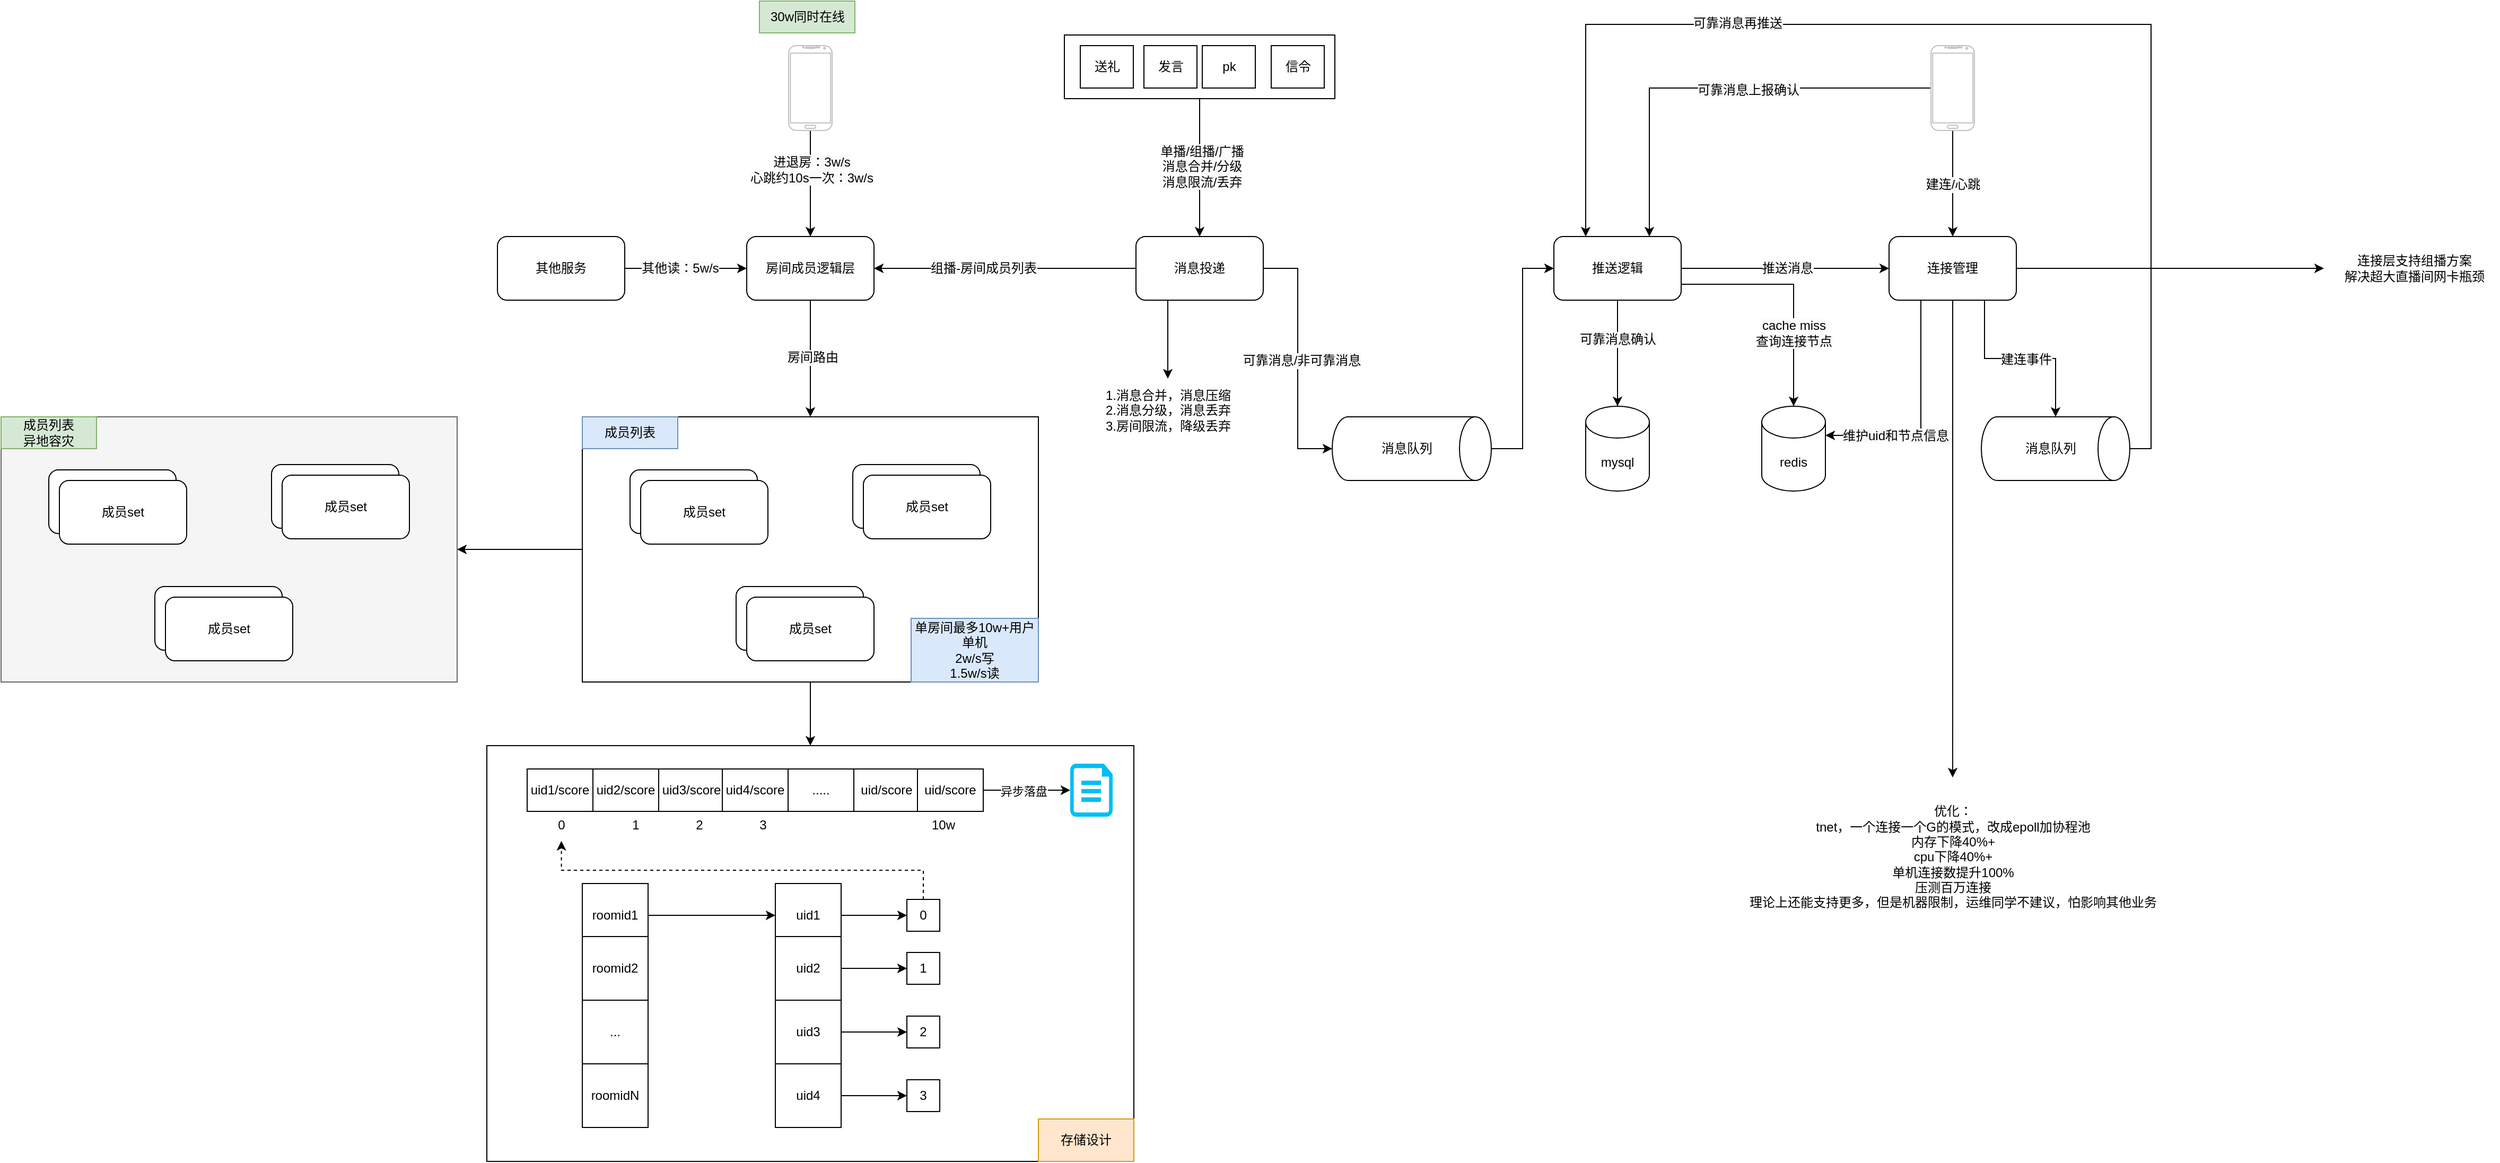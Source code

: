 <mxfile version="24.4.10" type="github">
  <diagram name="第 1 页" id="vhNQBWm2JfFw_72hFJQ7">
    <mxGraphModel dx="3105" dy="918" grid="1" gridSize="10" guides="1" tooltips="1" connect="1" arrows="1" fold="1" page="1" pageScale="1" pageWidth="827" pageHeight="1169" math="0" shadow="0">
      <root>
        <mxCell id="0" />
        <mxCell id="1" parent="0" />
        <mxCell id="PPWBLTVVHqmccEwtyOto-2" value="" style="rounded=0;whiteSpace=wrap;html=1;" vertex="1" parent="1">
          <mxGeometry x="-592" y="870" width="610" height="392" as="geometry" />
        </mxCell>
        <mxCell id="PPWBLTVVHqmccEwtyOto-4" style="edgeStyle=orthogonalEdgeStyle;rounded=0;orthogonalLoop=1;jettySize=auto;html=1;exitX=0.5;exitY=1;exitDx=0;exitDy=0;" edge="1" parent="1" source="ontqGAHZmMhJFroZLa5W-21" target="PPWBLTVVHqmccEwtyOto-2">
          <mxGeometry relative="1" as="geometry" />
        </mxCell>
        <mxCell id="PPWBLTVVHqmccEwtyOto-23" value="" style="edgeStyle=orthogonalEdgeStyle;rounded=0;orthogonalLoop=1;jettySize=auto;html=1;" edge="1" parent="1" source="ontqGAHZmMhJFroZLa5W-21" target="PPWBLTVVHqmccEwtyOto-14">
          <mxGeometry relative="1" as="geometry" />
        </mxCell>
        <mxCell id="ontqGAHZmMhJFroZLa5W-21" value="" style="rounded=0;whiteSpace=wrap;html=1;" parent="1" vertex="1">
          <mxGeometry x="-502" y="560" width="430" height="250" as="geometry" />
        </mxCell>
        <mxCell id="PPWBLTVVHqmccEwtyOto-47" style="edgeStyle=orthogonalEdgeStyle;rounded=0;orthogonalLoop=1;jettySize=auto;html=1;exitX=0.5;exitY=1;exitDx=0;exitDy=0;" edge="1" parent="1" source="ontqGAHZmMhJFroZLa5W-1">
          <mxGeometry relative="1" as="geometry">
            <mxPoint x="789.947" y="900" as="targetPoint" />
          </mxGeometry>
        </mxCell>
        <mxCell id="PPWBLTVVHqmccEwtyOto-51" style="edgeStyle=orthogonalEdgeStyle;rounded=0;orthogonalLoop=1;jettySize=auto;html=1;" edge="1" parent="1" source="ontqGAHZmMhJFroZLa5W-1">
          <mxGeometry relative="1" as="geometry">
            <mxPoint x="1140" y="420" as="targetPoint" />
          </mxGeometry>
        </mxCell>
        <mxCell id="ontqGAHZmMhJFroZLa5W-1" value="连接管理" style="rounded=1;whiteSpace=wrap;html=1;" parent="1" vertex="1">
          <mxGeometry x="730" y="390" width="120" height="60" as="geometry" />
        </mxCell>
        <mxCell id="ontqGAHZmMhJFroZLa5W-40" style="edgeStyle=orthogonalEdgeStyle;rounded=0;orthogonalLoop=1;jettySize=auto;html=1;exitX=1;exitY=0.5;exitDx=0;exitDy=0;entryX=0;entryY=0.5;entryDx=0;entryDy=0;" parent="1" source="ontqGAHZmMhJFroZLa5W-2" target="ontqGAHZmMhJFroZLa5W-1" edge="1">
          <mxGeometry relative="1" as="geometry" />
        </mxCell>
        <mxCell id="PPWBLTVVHqmccEwtyOto-34" value="&lt;span style=&quot;font-size: 12px; background-color: rgb(251, 251, 251);&quot;&gt;推送消息&lt;/span&gt;" style="edgeLabel;html=1;align=center;verticalAlign=middle;resizable=0;points=[];" vertex="1" connectable="0" parent="ontqGAHZmMhJFroZLa5W-40">
          <mxGeometry x="0.017" relative="1" as="geometry">
            <mxPoint as="offset" />
          </mxGeometry>
        </mxCell>
        <mxCell id="ontqGAHZmMhJFroZLa5W-2" value="推送逻辑" style="rounded=1;whiteSpace=wrap;html=1;" parent="1" vertex="1">
          <mxGeometry x="414" y="390" width="120" height="60" as="geometry" />
        </mxCell>
        <mxCell id="ontqGAHZmMhJFroZLa5W-24" style="edgeStyle=orthogonalEdgeStyle;rounded=0;orthogonalLoop=1;jettySize=auto;html=1;exitX=0;exitY=0.5;exitDx=0;exitDy=0;entryX=1;entryY=0.5;entryDx=0;entryDy=0;" parent="1" source="ontqGAHZmMhJFroZLa5W-3" target="ontqGAHZmMhJFroZLa5W-23" edge="1">
          <mxGeometry relative="1" as="geometry" />
        </mxCell>
        <mxCell id="PPWBLTVVHqmccEwtyOto-28" value="&lt;span style=&quot;font-size: 12px; background-color: rgb(251, 251, 251);&quot;&gt;组播-房间成员列表&lt;/span&gt;" style="edgeLabel;html=1;align=center;verticalAlign=middle;resizable=0;points=[];" vertex="1" connectable="0" parent="ontqGAHZmMhJFroZLa5W-24">
          <mxGeometry x="0.16" y="2" relative="1" as="geometry">
            <mxPoint x="-1" y="-2" as="offset" />
          </mxGeometry>
        </mxCell>
        <mxCell id="PPWBLTVVHqmccEwtyOto-57" style="edgeStyle=orthogonalEdgeStyle;rounded=0;orthogonalLoop=1;jettySize=auto;html=1;exitX=0.25;exitY=1;exitDx=0;exitDy=0;" edge="1" parent="1" source="ontqGAHZmMhJFroZLa5W-3" target="PPWBLTVVHqmccEwtyOto-54">
          <mxGeometry relative="1" as="geometry" />
        </mxCell>
        <mxCell id="ontqGAHZmMhJFroZLa5W-3" value="消息投递" style="rounded=1;whiteSpace=wrap;html=1;" parent="1" vertex="1">
          <mxGeometry x="20" y="390" width="120" height="60" as="geometry" />
        </mxCell>
        <mxCell id="ontqGAHZmMhJFroZLa5W-7" style="edgeStyle=orthogonalEdgeStyle;rounded=0;orthogonalLoop=1;jettySize=auto;html=1;exitX=0.5;exitY=0;exitDx=0;exitDy=0;exitPerimeter=0;entryX=0;entryY=0.5;entryDx=0;entryDy=0;" parent="1" source="ontqGAHZmMhJFroZLa5W-4" target="ontqGAHZmMhJFroZLa5W-2" edge="1">
          <mxGeometry relative="1" as="geometry" />
        </mxCell>
        <mxCell id="ontqGAHZmMhJFroZLa5W-4" value="" style="shape=cylinder3;whiteSpace=wrap;html=1;boundedLbl=1;backgroundOutline=1;size=15;rotation=90;" parent="1" vertex="1">
          <mxGeometry x="250" y="515" width="60" height="150" as="geometry" />
        </mxCell>
        <mxCell id="ontqGAHZmMhJFroZLa5W-6" style="edgeStyle=orthogonalEdgeStyle;rounded=0;orthogonalLoop=1;jettySize=auto;html=1;exitX=1;exitY=0.5;exitDx=0;exitDy=0;entryX=0.5;entryY=1;entryDx=0;entryDy=0;entryPerimeter=0;" parent="1" source="ontqGAHZmMhJFroZLa5W-3" target="ontqGAHZmMhJFroZLa5W-4" edge="1">
          <mxGeometry relative="1" as="geometry" />
        </mxCell>
        <mxCell id="PPWBLTVVHqmccEwtyOto-30" value="&lt;span style=&quot;font-size: 12px; background-color: rgb(251, 251, 251);&quot;&gt;可靠消息/非可靠消息&lt;/span&gt;" style="edgeLabel;html=1;align=center;verticalAlign=middle;resizable=0;points=[];" vertex="1" connectable="0" parent="ontqGAHZmMhJFroZLa5W-6">
          <mxGeometry x="0.015" y="3" relative="1" as="geometry">
            <mxPoint as="offset" />
          </mxGeometry>
        </mxCell>
        <mxCell id="ontqGAHZmMhJFroZLa5W-8" value="消息队列" style="text;html=1;align=center;verticalAlign=middle;resizable=0;points=[];autosize=1;strokeColor=none;fillColor=none;" parent="1" vertex="1">
          <mxGeometry x="240" y="575" width="70" height="30" as="geometry" />
        </mxCell>
        <mxCell id="ontqGAHZmMhJFroZLa5W-14" value="" style="rounded=1;whiteSpace=wrap;html=1;" parent="1" vertex="1">
          <mxGeometry x="-457" y="610" width="120" height="60" as="geometry" />
        </mxCell>
        <mxCell id="ontqGAHZmMhJFroZLa5W-15" value="成员set" style="rounded=1;whiteSpace=wrap;html=1;" parent="1" vertex="1">
          <mxGeometry x="-447" y="620" width="120" height="60" as="geometry" />
        </mxCell>
        <mxCell id="ontqGAHZmMhJFroZLa5W-16" value="" style="rounded=1;whiteSpace=wrap;html=1;" parent="1" vertex="1">
          <mxGeometry x="-357" y="720" width="120" height="60" as="geometry" />
        </mxCell>
        <mxCell id="ontqGAHZmMhJFroZLa5W-17" value="成员set" style="rounded=1;whiteSpace=wrap;html=1;" parent="1" vertex="1">
          <mxGeometry x="-347" y="730" width="120" height="60" as="geometry" />
        </mxCell>
        <mxCell id="ontqGAHZmMhJFroZLa5W-18" value="" style="rounded=1;whiteSpace=wrap;html=1;" parent="1" vertex="1">
          <mxGeometry x="-247" y="605" width="120" height="60" as="geometry" />
        </mxCell>
        <mxCell id="ontqGAHZmMhJFroZLa5W-19" value="成员set" style="rounded=1;whiteSpace=wrap;html=1;" parent="1" vertex="1">
          <mxGeometry x="-237" y="615" width="120" height="60" as="geometry" />
        </mxCell>
        <mxCell id="ontqGAHZmMhJFroZLa5W-22" value="成员列表" style="rounded=0;whiteSpace=wrap;html=1;fillColor=#dae8fc;strokeColor=#6c8ebf;" parent="1" vertex="1">
          <mxGeometry x="-502" y="560" width="90" height="30" as="geometry" />
        </mxCell>
        <mxCell id="ontqGAHZmMhJFroZLa5W-25" style="edgeStyle=orthogonalEdgeStyle;rounded=0;orthogonalLoop=1;jettySize=auto;html=1;exitX=0.5;exitY=1;exitDx=0;exitDy=0;" parent="1" source="ontqGAHZmMhJFroZLa5W-23" target="ontqGAHZmMhJFroZLa5W-21" edge="1">
          <mxGeometry relative="1" as="geometry" />
        </mxCell>
        <mxCell id="PPWBLTVVHqmccEwtyOto-26" value="&lt;span style=&quot;font-size: 12px; background-color: rgb(251, 251, 251);&quot;&gt;房间路由&lt;/span&gt;" style="edgeLabel;html=1;align=center;verticalAlign=middle;resizable=0;points=[];" vertex="1" connectable="0" parent="ontqGAHZmMhJFroZLa5W-25">
          <mxGeometry x="-0.025" y="2" relative="1" as="geometry">
            <mxPoint as="offset" />
          </mxGeometry>
        </mxCell>
        <mxCell id="ontqGAHZmMhJFroZLa5W-23" value="房间成员逻辑层" style="rounded=1;whiteSpace=wrap;html=1;" parent="1" vertex="1">
          <mxGeometry x="-347" y="390" width="120" height="60" as="geometry" />
        </mxCell>
        <mxCell id="ontqGAHZmMhJFroZLa5W-33" value="&lt;span style=&quot;font-size: 12px; background-color: rgb(251, 251, 251);&quot;&gt;建连/心跳&lt;/span&gt;" style="edgeStyle=orthogonalEdgeStyle;rounded=0;orthogonalLoop=1;jettySize=auto;html=1;" parent="1" source="ontqGAHZmMhJFroZLa5W-32" target="ontqGAHZmMhJFroZLa5W-1" edge="1">
          <mxGeometry x="0.011" relative="1" as="geometry">
            <mxPoint as="offset" />
          </mxGeometry>
        </mxCell>
        <mxCell id="ontqGAHZmMhJFroZLa5W-77" style="edgeStyle=orthogonalEdgeStyle;rounded=0;orthogonalLoop=1;jettySize=auto;html=1;entryX=0.75;entryY=0;entryDx=0;entryDy=0;" parent="1" source="ontqGAHZmMhJFroZLa5W-32" target="ontqGAHZmMhJFroZLa5W-2" edge="1">
          <mxGeometry relative="1" as="geometry" />
        </mxCell>
        <mxCell id="PPWBLTVVHqmccEwtyOto-33" value="&lt;span style=&quot;font-size: 12px; background-color: rgb(251, 251, 251);&quot;&gt;可靠消息上报确认&lt;/span&gt;" style="edgeLabel;html=1;align=center;verticalAlign=middle;resizable=0;points=[];" vertex="1" connectable="0" parent="ontqGAHZmMhJFroZLa5W-77">
          <mxGeometry x="-0.148" y="2" relative="1" as="geometry">
            <mxPoint as="offset" />
          </mxGeometry>
        </mxCell>
        <mxCell id="ontqGAHZmMhJFroZLa5W-32" value="" style="verticalLabelPosition=bottom;verticalAlign=top;html=1;shadow=0;dashed=0;strokeWidth=1;shape=mxgraph.android.phone2;strokeColor=#c0c0c0;" parent="1" vertex="1">
          <mxGeometry x="769.48" y="210" width="41.03" height="80" as="geometry" />
        </mxCell>
        <mxCell id="ontqGAHZmMhJFroZLa5W-35" value="redis" style="shape=cylinder3;whiteSpace=wrap;html=1;boundedLbl=1;backgroundOutline=1;size=15;" parent="1" vertex="1">
          <mxGeometry x="610" y="550" width="60" height="80" as="geometry" />
        </mxCell>
        <mxCell id="ontqGAHZmMhJFroZLa5W-36" style="edgeStyle=orthogonalEdgeStyle;rounded=0;orthogonalLoop=1;jettySize=auto;html=1;exitX=0.25;exitY=1;exitDx=0;exitDy=0;entryX=1;entryY=0;entryDx=0;entryDy=27.5;entryPerimeter=0;" parent="1" source="ontqGAHZmMhJFroZLa5W-1" target="ontqGAHZmMhJFroZLa5W-35" edge="1">
          <mxGeometry relative="1" as="geometry" />
        </mxCell>
        <mxCell id="PPWBLTVVHqmccEwtyOto-35" value="&lt;span style=&quot;font-size: 12px; background-color: rgb(251, 251, 251);&quot;&gt;维护uid和节点信息&lt;/span&gt;" style="edgeLabel;html=1;align=center;verticalAlign=middle;resizable=0;points=[];" vertex="1" connectable="0" parent="ontqGAHZmMhJFroZLa5W-36">
          <mxGeometry x="0.396" relative="1" as="geometry">
            <mxPoint as="offset" />
          </mxGeometry>
        </mxCell>
        <mxCell id="ontqGAHZmMhJFroZLa5W-53" value="" style="edgeStyle=orthogonalEdgeStyle;rounded=0;orthogonalLoop=1;jettySize=auto;html=1;" parent="1" source="ontqGAHZmMhJFroZLa5W-52" target="ontqGAHZmMhJFroZLa5W-23" edge="1">
          <mxGeometry relative="1" as="geometry" />
        </mxCell>
        <mxCell id="PPWBLTVVHqmccEwtyOto-27" value="&lt;span style=&quot;font-size: 12px; background-color: rgb(251, 251, 251);&quot;&gt;进退房：3w/s&lt;br&gt;心跳约10s一次：3w/s&lt;br&gt;&lt;/span&gt;" style="edgeLabel;html=1;align=center;verticalAlign=middle;resizable=0;points=[];" vertex="1" connectable="0" parent="ontqGAHZmMhJFroZLa5W-53">
          <mxGeometry x="-0.264" y="1" relative="1" as="geometry">
            <mxPoint as="offset" />
          </mxGeometry>
        </mxCell>
        <mxCell id="ontqGAHZmMhJFroZLa5W-52" value="" style="verticalLabelPosition=bottom;verticalAlign=top;html=1;shadow=0;dashed=0;strokeWidth=1;shape=mxgraph.android.phone2;strokeColor=#c0c0c0;" parent="1" vertex="1">
          <mxGeometry x="-307.51" y="210" width="41.03" height="80" as="geometry" />
        </mxCell>
        <mxCell id="ontqGAHZmMhJFroZLa5W-68" style="edgeStyle=orthogonalEdgeStyle;rounded=0;orthogonalLoop=1;jettySize=auto;html=1;exitX=0.5;exitY=1;exitDx=0;exitDy=0;entryX=0.5;entryY=0;entryDx=0;entryDy=0;" parent="1" source="ontqGAHZmMhJFroZLa5W-66" target="ontqGAHZmMhJFroZLa5W-3" edge="1">
          <mxGeometry relative="1" as="geometry" />
        </mxCell>
        <mxCell id="PPWBLTVVHqmccEwtyOto-29" value="&lt;span style=&quot;font-size: 12px; background-color: rgb(251, 251, 251);&quot;&gt;单播/组播/广播&lt;/span&gt;&lt;br style=&quot;font-size: 12px; background-color: rgb(251, 251, 251);&quot;&gt;&lt;span style=&quot;font-size: 12px; background-color: rgb(251, 251, 251);&quot;&gt;消息合并/分级&lt;/span&gt;&lt;br style=&quot;font-size: 12px; background-color: rgb(251, 251, 251);&quot;&gt;&lt;span style=&quot;font-size: 12px; background-color: rgb(251, 251, 251);&quot;&gt;消息限流/丢弃&lt;/span&gt;" style="edgeLabel;html=1;align=center;verticalAlign=middle;resizable=0;points=[];" vertex="1" connectable="0" parent="ontqGAHZmMhJFroZLa5W-68">
          <mxGeometry x="-0.021" y="2" relative="1" as="geometry">
            <mxPoint as="offset" />
          </mxGeometry>
        </mxCell>
        <mxCell id="ontqGAHZmMhJFroZLa5W-66" value="" style="rounded=0;whiteSpace=wrap;html=1;" parent="1" vertex="1">
          <mxGeometry x="-47.5" y="200" width="255" height="60" as="geometry" />
        </mxCell>
        <mxCell id="ontqGAHZmMhJFroZLa5W-69" value="送礼" style="rounded=0;whiteSpace=wrap;html=1;" parent="1" vertex="1">
          <mxGeometry x="-32.5" y="210" width="50" height="40" as="geometry" />
        </mxCell>
        <mxCell id="ontqGAHZmMhJFroZLa5W-70" value="发言" style="rounded=0;whiteSpace=wrap;html=1;" parent="1" vertex="1">
          <mxGeometry x="27.5" y="210" width="50" height="40" as="geometry" />
        </mxCell>
        <mxCell id="ontqGAHZmMhJFroZLa5W-71" value="pk" style="rounded=0;whiteSpace=wrap;html=1;" parent="1" vertex="1">
          <mxGeometry x="82.5" y="210" width="50" height="40" as="geometry" />
        </mxCell>
        <mxCell id="ontqGAHZmMhJFroZLa5W-72" value="信令" style="rounded=0;whiteSpace=wrap;html=1;" parent="1" vertex="1">
          <mxGeometry x="147.5" y="210" width="50" height="40" as="geometry" />
        </mxCell>
        <mxCell id="ontqGAHZmMhJFroZLa5W-75" style="edgeStyle=orthogonalEdgeStyle;rounded=0;orthogonalLoop=1;jettySize=auto;html=1;exitX=1;exitY=0.75;exitDx=0;exitDy=0;entryX=0.5;entryY=0;entryDx=0;entryDy=0;entryPerimeter=0;" parent="1" source="ontqGAHZmMhJFroZLa5W-2" target="ontqGAHZmMhJFroZLa5W-35" edge="1">
          <mxGeometry relative="1" as="geometry" />
        </mxCell>
        <mxCell id="PPWBLTVVHqmccEwtyOto-36" value="&lt;span style=&quot;font-size: 12px; background-color: rgb(251, 251, 251);&quot;&gt;cache miss&lt;br&gt;查询连接节点&lt;/span&gt;" style="edgeLabel;html=1;align=center;verticalAlign=middle;resizable=0;points=[];" vertex="1" connectable="0" parent="ontqGAHZmMhJFroZLa5W-75">
          <mxGeometry x="0.152" relative="1" as="geometry">
            <mxPoint y="24" as="offset" />
          </mxGeometry>
        </mxCell>
        <mxCell id="ontqGAHZmMhJFroZLa5W-78" value="mysql" style="shape=cylinder3;whiteSpace=wrap;html=1;boundedLbl=1;backgroundOutline=1;size=15;" parent="1" vertex="1">
          <mxGeometry x="444" y="550" width="60" height="80" as="geometry" />
        </mxCell>
        <mxCell id="ontqGAHZmMhJFroZLa5W-80" style="edgeStyle=orthogonalEdgeStyle;rounded=0;orthogonalLoop=1;jettySize=auto;html=1;exitX=0.5;exitY=1;exitDx=0;exitDy=0;entryX=0.5;entryY=0;entryDx=0;entryDy=0;entryPerimeter=0;" parent="1" source="ontqGAHZmMhJFroZLa5W-2" target="ontqGAHZmMhJFroZLa5W-78" edge="1">
          <mxGeometry relative="1" as="geometry" />
        </mxCell>
        <mxCell id="PPWBLTVVHqmccEwtyOto-31" value="&lt;span style=&quot;font-size: 12px; background-color: rgb(251, 251, 251);&quot;&gt;可靠消息确认&lt;/span&gt;" style="edgeLabel;html=1;align=center;verticalAlign=middle;resizable=0;points=[];" vertex="1" connectable="0" parent="ontqGAHZmMhJFroZLa5W-80">
          <mxGeometry x="-0.264" relative="1" as="geometry">
            <mxPoint as="offset" />
          </mxGeometry>
        </mxCell>
        <mxCell id="6s_Ftt0ad8FDjy7rFycN-3" style="edgeStyle=orthogonalEdgeStyle;rounded=0;orthogonalLoop=1;jettySize=auto;html=1;exitX=0.5;exitY=0;exitDx=0;exitDy=0;exitPerimeter=0;entryX=0.25;entryY=0;entryDx=0;entryDy=0;" parent="1" source="6s_Ftt0ad8FDjy7rFycN-1" target="ontqGAHZmMhJFroZLa5W-2" edge="1">
          <mxGeometry relative="1" as="geometry">
            <Array as="points">
              <mxPoint x="977" y="590" />
              <mxPoint x="977" y="190" />
              <mxPoint x="444" y="190" />
            </Array>
          </mxGeometry>
        </mxCell>
        <mxCell id="PPWBLTVVHqmccEwtyOto-32" value="&lt;span style=&quot;font-size: 12px; background-color: rgb(251, 251, 251);&quot;&gt;可靠消息再推送&lt;/span&gt;" style="edgeLabel;html=1;align=center;verticalAlign=middle;resizable=0;points=[];" vertex="1" connectable="0" parent="6s_Ftt0ad8FDjy7rFycN-3">
          <mxGeometry x="0.406" y="-1" relative="1" as="geometry">
            <mxPoint as="offset" />
          </mxGeometry>
        </mxCell>
        <mxCell id="6s_Ftt0ad8FDjy7rFycN-1" value="" style="shape=cylinder3;whiteSpace=wrap;html=1;boundedLbl=1;backgroundOutline=1;size=15;rotation=90;" parent="1" vertex="1">
          <mxGeometry x="857" y="520" width="60" height="140" as="geometry" />
        </mxCell>
        <mxCell id="6s_Ftt0ad8FDjy7rFycN-2" style="edgeStyle=orthogonalEdgeStyle;rounded=0;orthogonalLoop=1;jettySize=auto;html=1;exitX=0.75;exitY=1;exitDx=0;exitDy=0;entryX=0;entryY=0.5;entryDx=0;entryDy=0;entryPerimeter=0;" parent="1" source="ontqGAHZmMhJFroZLa5W-1" target="6s_Ftt0ad8FDjy7rFycN-1" edge="1">
          <mxGeometry relative="1" as="geometry" />
        </mxCell>
        <mxCell id="PPWBLTVVHqmccEwtyOto-37" value="&lt;span style=&quot;font-size: 12px; background-color: rgb(251, 251, 251);&quot;&gt;建连事件&lt;/span&gt;" style="edgeLabel;html=1;align=center;verticalAlign=middle;resizable=0;points=[];" vertex="1" connectable="0" parent="6s_Ftt0ad8FDjy7rFycN-2">
          <mxGeometry x="0.061" y="-1" relative="1" as="geometry">
            <mxPoint as="offset" />
          </mxGeometry>
        </mxCell>
        <mxCell id="6s_Ftt0ad8FDjy7rFycN-4" value="消息队列" style="text;html=1;align=center;verticalAlign=middle;resizable=0;points=[];autosize=1;strokeColor=none;fillColor=none;" parent="1" vertex="1">
          <mxGeometry x="847" y="575" width="70" height="30" as="geometry" />
        </mxCell>
        <mxCell id="6s_Ftt0ad8FDjy7rFycN-7" value="" style="rounded=0;whiteSpace=wrap;html=1;" parent="1" vertex="1">
          <mxGeometry x="-554" y="892" width="430" height="40" as="geometry" />
        </mxCell>
        <mxCell id="6s_Ftt0ad8FDjy7rFycN-8" value="uid1/score" style="rounded=0;whiteSpace=wrap;html=1;" parent="1" vertex="1">
          <mxGeometry x="-554" y="892" width="62" height="40" as="geometry" />
        </mxCell>
        <mxCell id="6s_Ftt0ad8FDjy7rFycN-9" value="uid2/score" style="rounded=0;whiteSpace=wrap;html=1;" parent="1" vertex="1">
          <mxGeometry x="-492" y="892" width="62" height="40" as="geometry" />
        </mxCell>
        <mxCell id="6s_Ftt0ad8FDjy7rFycN-10" value="uid3/score" style="rounded=0;whiteSpace=wrap;html=1;" parent="1" vertex="1">
          <mxGeometry x="-430" y="892" width="62" height="40" as="geometry" />
        </mxCell>
        <mxCell id="6s_Ftt0ad8FDjy7rFycN-11" value="uid4/score" style="rounded=0;whiteSpace=wrap;html=1;" parent="1" vertex="1">
          <mxGeometry x="-369.99" y="892" width="62" height="40" as="geometry" />
        </mxCell>
        <mxCell id="6s_Ftt0ad8FDjy7rFycN-12" value="....." style="rounded=0;whiteSpace=wrap;html=1;" parent="1" vertex="1">
          <mxGeometry x="-307.99" y="892" width="62" height="40" as="geometry" />
        </mxCell>
        <mxCell id="6s_Ftt0ad8FDjy7rFycN-13" value="uid/score" style="rounded=0;whiteSpace=wrap;html=1;" parent="1" vertex="1">
          <mxGeometry x="-245.99" y="892" width="62" height="40" as="geometry" />
        </mxCell>
        <mxCell id="6s_Ftt0ad8FDjy7rFycN-39" value="" style="edgeStyle=orthogonalEdgeStyle;rounded=0;orthogonalLoop=1;jettySize=auto;html=1;" parent="1" source="6s_Ftt0ad8FDjy7rFycN-14" target="6s_Ftt0ad8FDjy7rFycN-38" edge="1">
          <mxGeometry relative="1" as="geometry" />
        </mxCell>
        <mxCell id="PPWBLTVVHqmccEwtyOto-25" value="异步落盘" style="edgeLabel;html=1;align=center;verticalAlign=middle;resizable=0;points=[];" vertex="1" connectable="0" parent="6s_Ftt0ad8FDjy7rFycN-39">
          <mxGeometry x="-0.082" y="-1" relative="1" as="geometry">
            <mxPoint as="offset" />
          </mxGeometry>
        </mxCell>
        <mxCell id="6s_Ftt0ad8FDjy7rFycN-14" value="uid/score" style="rounded=0;whiteSpace=wrap;html=1;" parent="1" vertex="1">
          <mxGeometry x="-186" y="892" width="62" height="40" as="geometry" />
        </mxCell>
        <mxCell id="6s_Ftt0ad8FDjy7rFycN-15" value="" style="rounded=0;whiteSpace=wrap;html=1;" parent="1" vertex="1">
          <mxGeometry x="-320" y="1000" width="62" height="230" as="geometry" />
        </mxCell>
        <mxCell id="6s_Ftt0ad8FDjy7rFycN-23" value="" style="edgeStyle=orthogonalEdgeStyle;rounded=0;orthogonalLoop=1;jettySize=auto;html=1;" parent="1" source="6s_Ftt0ad8FDjy7rFycN-16" target="6s_Ftt0ad8FDjy7rFycN-22" edge="1">
          <mxGeometry relative="1" as="geometry" />
        </mxCell>
        <mxCell id="6s_Ftt0ad8FDjy7rFycN-16" value="uid1" style="rounded=0;whiteSpace=wrap;html=1;" parent="1" vertex="1">
          <mxGeometry x="-320" y="1000" width="62" height="60" as="geometry" />
        </mxCell>
        <mxCell id="6s_Ftt0ad8FDjy7rFycN-27" value="" style="edgeStyle=orthogonalEdgeStyle;rounded=0;orthogonalLoop=1;jettySize=auto;html=1;" parent="1" source="6s_Ftt0ad8FDjy7rFycN-17" target="6s_Ftt0ad8FDjy7rFycN-24" edge="1">
          <mxGeometry relative="1" as="geometry" />
        </mxCell>
        <mxCell id="6s_Ftt0ad8FDjy7rFycN-17" value="uid2" style="rounded=0;whiteSpace=wrap;html=1;" parent="1" vertex="1">
          <mxGeometry x="-320" y="1050" width="62" height="60" as="geometry" />
        </mxCell>
        <mxCell id="6s_Ftt0ad8FDjy7rFycN-28" value="" style="edgeStyle=orthogonalEdgeStyle;rounded=0;orthogonalLoop=1;jettySize=auto;html=1;" parent="1" source="6s_Ftt0ad8FDjy7rFycN-18" target="6s_Ftt0ad8FDjy7rFycN-25" edge="1">
          <mxGeometry relative="1" as="geometry" />
        </mxCell>
        <mxCell id="6s_Ftt0ad8FDjy7rFycN-18" value="uid3" style="rounded=0;whiteSpace=wrap;html=1;" parent="1" vertex="1">
          <mxGeometry x="-320" y="1110" width="62" height="60" as="geometry" />
        </mxCell>
        <mxCell id="6s_Ftt0ad8FDjy7rFycN-29" value="" style="edgeStyle=orthogonalEdgeStyle;rounded=0;orthogonalLoop=1;jettySize=auto;html=1;" parent="1" source="6s_Ftt0ad8FDjy7rFycN-19" target="6s_Ftt0ad8FDjy7rFycN-26" edge="1">
          <mxGeometry relative="1" as="geometry" />
        </mxCell>
        <mxCell id="6s_Ftt0ad8FDjy7rFycN-19" value="uid4" style="rounded=0;whiteSpace=wrap;html=1;" parent="1" vertex="1">
          <mxGeometry x="-320" y="1170" width="62" height="60" as="geometry" />
        </mxCell>
        <mxCell id="PPWBLTVVHqmccEwtyOto-13" style="edgeStyle=orthogonalEdgeStyle;rounded=0;orthogonalLoop=1;jettySize=auto;html=1;exitX=0.5;exitY=0;exitDx=0;exitDy=0;entryX=0.509;entryY=0.997;entryDx=0;entryDy=0;entryPerimeter=0;dashed=1;" edge="1" parent="1" source="6s_Ftt0ad8FDjy7rFycN-22" target="6s_Ftt0ad8FDjy7rFycN-31">
          <mxGeometry relative="1" as="geometry" />
        </mxCell>
        <mxCell id="6s_Ftt0ad8FDjy7rFycN-22" value="0" style="rounded=0;whiteSpace=wrap;html=1;" parent="1" vertex="1">
          <mxGeometry x="-196" y="1015" width="31" height="30" as="geometry" />
        </mxCell>
        <mxCell id="6s_Ftt0ad8FDjy7rFycN-24" value="1" style="rounded=0;whiteSpace=wrap;html=1;" parent="1" vertex="1">
          <mxGeometry x="-196" y="1065" width="31" height="30" as="geometry" />
        </mxCell>
        <mxCell id="6s_Ftt0ad8FDjy7rFycN-25" value="2" style="rounded=0;whiteSpace=wrap;html=1;" parent="1" vertex="1">
          <mxGeometry x="-196" y="1125" width="31" height="30" as="geometry" />
        </mxCell>
        <mxCell id="6s_Ftt0ad8FDjy7rFycN-26" value="3" style="rounded=0;whiteSpace=wrap;html=1;" parent="1" vertex="1">
          <mxGeometry x="-196" y="1185" width="31" height="30" as="geometry" />
        </mxCell>
        <mxCell id="6s_Ftt0ad8FDjy7rFycN-31" value="0" style="text;html=1;align=center;verticalAlign=middle;resizable=0;points=[];autosize=1;strokeColor=none;fillColor=none;" parent="1" vertex="1">
          <mxGeometry x="-537" y="930" width="30" height="30" as="geometry" />
        </mxCell>
        <mxCell id="6s_Ftt0ad8FDjy7rFycN-32" value="1" style="text;html=1;align=center;verticalAlign=middle;resizable=0;points=[];autosize=1;strokeColor=none;fillColor=none;" parent="1" vertex="1">
          <mxGeometry x="-467" y="930" width="30" height="30" as="geometry" />
        </mxCell>
        <mxCell id="6s_Ftt0ad8FDjy7rFycN-33" value="2" style="text;html=1;align=center;verticalAlign=middle;resizable=0;points=[];autosize=1;strokeColor=none;fillColor=none;" parent="1" vertex="1">
          <mxGeometry x="-407" y="930" width="30" height="30" as="geometry" />
        </mxCell>
        <mxCell id="6s_Ftt0ad8FDjy7rFycN-35" value="3" style="text;html=1;align=center;verticalAlign=middle;resizable=0;points=[];autosize=1;strokeColor=none;fillColor=none;" parent="1" vertex="1">
          <mxGeometry x="-347" y="930" width="30" height="30" as="geometry" />
        </mxCell>
        <mxCell id="6s_Ftt0ad8FDjy7rFycN-38" value="" style="verticalLabelPosition=bottom;html=1;verticalAlign=top;align=center;strokeColor=none;fillColor=#00BEF2;shape=mxgraph.azure.cloud_services_configuration_file;pointerEvents=1;" parent="1" vertex="1">
          <mxGeometry x="-42" y="887" width="40" height="50" as="geometry" />
        </mxCell>
        <mxCell id="PPWBLTVVHqmccEwtyOto-1" value="10w" style="text;html=1;align=center;verticalAlign=middle;resizable=0;points=[];autosize=1;strokeColor=none;fillColor=none;" vertex="1" parent="1">
          <mxGeometry x="-187" y="930" width="50" height="30" as="geometry" />
        </mxCell>
        <mxCell id="PPWBLTVVHqmccEwtyOto-3" value="存储设计" style="rounded=0;whiteSpace=wrap;html=1;fillColor=#ffe6cc;strokeColor=#d79b00;" vertex="1" parent="1">
          <mxGeometry x="-72" y="1222" width="90" height="40" as="geometry" />
        </mxCell>
        <mxCell id="PPWBLTVVHqmccEwtyOto-5" value="" style="rounded=0;whiteSpace=wrap;html=1;" vertex="1" parent="1">
          <mxGeometry x="-502" y="1000" width="62" height="230" as="geometry" />
        </mxCell>
        <mxCell id="PPWBLTVVHqmccEwtyOto-10" style="edgeStyle=orthogonalEdgeStyle;rounded=0;orthogonalLoop=1;jettySize=auto;html=1;exitX=1;exitY=0.5;exitDx=0;exitDy=0;entryX=0;entryY=0.5;entryDx=0;entryDy=0;" edge="1" parent="1" source="PPWBLTVVHqmccEwtyOto-6" target="6s_Ftt0ad8FDjy7rFycN-16">
          <mxGeometry relative="1" as="geometry" />
        </mxCell>
        <mxCell id="PPWBLTVVHqmccEwtyOto-6" value="roomid1" style="rounded=0;whiteSpace=wrap;html=1;" vertex="1" parent="1">
          <mxGeometry x="-502" y="1000" width="62" height="60" as="geometry" />
        </mxCell>
        <mxCell id="PPWBLTVVHqmccEwtyOto-7" value="roomid2" style="rounded=0;whiteSpace=wrap;html=1;" vertex="1" parent="1">
          <mxGeometry x="-502" y="1050" width="62" height="60" as="geometry" />
        </mxCell>
        <mxCell id="PPWBLTVVHqmccEwtyOto-8" value="..." style="rounded=0;whiteSpace=wrap;html=1;" vertex="1" parent="1">
          <mxGeometry x="-502" y="1110" width="62" height="60" as="geometry" />
        </mxCell>
        <mxCell id="PPWBLTVVHqmccEwtyOto-9" value="roomidN" style="rounded=0;whiteSpace=wrap;html=1;" vertex="1" parent="1">
          <mxGeometry x="-502" y="1170" width="62" height="60" as="geometry" />
        </mxCell>
        <mxCell id="PPWBLTVVHqmccEwtyOto-14" value="" style="rounded=0;whiteSpace=wrap;html=1;fillColor=#f5f5f5;fontColor=#333333;strokeColor=#666666;" vertex="1" parent="1">
          <mxGeometry x="-1050" y="560" width="430" height="250" as="geometry" />
        </mxCell>
        <mxCell id="PPWBLTVVHqmccEwtyOto-15" value="" style="rounded=1;whiteSpace=wrap;html=1;" vertex="1" parent="1">
          <mxGeometry x="-1005" y="610" width="120" height="60" as="geometry" />
        </mxCell>
        <mxCell id="PPWBLTVVHqmccEwtyOto-16" value="成员set" style="rounded=1;whiteSpace=wrap;html=1;" vertex="1" parent="1">
          <mxGeometry x="-995" y="620" width="120" height="60" as="geometry" />
        </mxCell>
        <mxCell id="PPWBLTVVHqmccEwtyOto-17" value="" style="rounded=1;whiteSpace=wrap;html=1;" vertex="1" parent="1">
          <mxGeometry x="-905" y="720" width="120" height="60" as="geometry" />
        </mxCell>
        <mxCell id="PPWBLTVVHqmccEwtyOto-18" value="成员set" style="rounded=1;whiteSpace=wrap;html=1;" vertex="1" parent="1">
          <mxGeometry x="-895" y="730" width="120" height="60" as="geometry" />
        </mxCell>
        <mxCell id="PPWBLTVVHqmccEwtyOto-19" value="" style="rounded=1;whiteSpace=wrap;html=1;" vertex="1" parent="1">
          <mxGeometry x="-795" y="605" width="120" height="60" as="geometry" />
        </mxCell>
        <mxCell id="PPWBLTVVHqmccEwtyOto-20" value="成员set" style="rounded=1;whiteSpace=wrap;html=1;" vertex="1" parent="1">
          <mxGeometry x="-785" y="615" width="120" height="60" as="geometry" />
        </mxCell>
        <mxCell id="PPWBLTVVHqmccEwtyOto-21" value="成员列表&lt;br&gt;异地容灾" style="rounded=0;whiteSpace=wrap;html=1;fillColor=#d5e8d4;strokeColor=#82b366;" vertex="1" parent="1">
          <mxGeometry x="-1050" y="560" width="90" height="30" as="geometry" />
        </mxCell>
        <mxCell id="PPWBLTVVHqmccEwtyOto-24" value="30w同时在线" style="text;html=1;align=center;verticalAlign=middle;resizable=0;points=[];autosize=1;strokeColor=#82b366;fillColor=#d5e8d4;" vertex="1" parent="1">
          <mxGeometry x="-335" y="168" width="90" height="30" as="geometry" />
        </mxCell>
        <mxCell id="PPWBLTVVHqmccEwtyOto-39" value="" style="edgeStyle=orthogonalEdgeStyle;rounded=0;orthogonalLoop=1;jettySize=auto;html=1;" edge="1" parent="1" source="PPWBLTVVHqmccEwtyOto-38" target="ontqGAHZmMhJFroZLa5W-23">
          <mxGeometry relative="1" as="geometry" />
        </mxCell>
        <mxCell id="PPWBLTVVHqmccEwtyOto-40" value="&lt;span style=&quot;font-size: 12px; background-color: rgb(251, 251, 251);&quot;&gt;其他读：5w/s&lt;/span&gt;" style="edgeLabel;html=1;align=center;verticalAlign=middle;resizable=0;points=[];" vertex="1" connectable="0" parent="PPWBLTVVHqmccEwtyOto-39">
          <mxGeometry x="-0.106" relative="1" as="geometry">
            <mxPoint as="offset" />
          </mxGeometry>
        </mxCell>
        <mxCell id="PPWBLTVVHqmccEwtyOto-38" value="其他服务" style="rounded=1;whiteSpace=wrap;html=1;" vertex="1" parent="1">
          <mxGeometry x="-582" y="390" width="120" height="60" as="geometry" />
        </mxCell>
        <mxCell id="PPWBLTVVHqmccEwtyOto-42" value="单房间最多10w+用户&lt;br&gt;&lt;span style=&quot;text-wrap: nowrap;&quot;&gt;单机&lt;/span&gt;&lt;div style=&quot;text-wrap: nowrap;&quot;&gt;2w/s写&lt;br&gt;1.5w/s读&lt;/div&gt;" style="rounded=0;whiteSpace=wrap;html=1;fillColor=#dae8fc;strokeColor=#6c8ebf;" vertex="1" parent="1">
          <mxGeometry x="-192" y="750" width="120" height="60" as="geometry" />
        </mxCell>
        <mxCell id="PPWBLTVVHqmccEwtyOto-48" value="优化：&lt;br&gt;tnet，一个连接一个G的模式，改成epoll加协程池&lt;div&gt;内存下降40%+&lt;br&gt;cpu下降40%+&lt;br&gt;单机连接数提升100%&lt;br&gt;压测百万连接&lt;br&gt;理论上还能支持更多，但是机器限制，运维同学不建议，怕影响其他业务&lt;/div&gt;" style="text;html=1;align=center;verticalAlign=middle;resizable=0;points=[];autosize=1;strokeColor=none;fillColor=none;" vertex="1" parent="1">
          <mxGeometry x="585" y="920" width="410" height="110" as="geometry" />
        </mxCell>
        <mxCell id="PPWBLTVVHqmccEwtyOto-52" value="连接层支持组播方案&lt;br&gt;解决超大直播间网卡瓶颈" style="text;html=1;align=center;verticalAlign=middle;resizable=0;points=[];autosize=1;strokeColor=none;fillColor=none;" vertex="1" parent="1">
          <mxGeometry x="1145" y="400" width="160" height="40" as="geometry" />
        </mxCell>
        <mxCell id="PPWBLTVVHqmccEwtyOto-54" value="1.消息合并，消息压缩&lt;br&gt;2.消息分级，消息丢弃&lt;br&gt;3.房间限流，降级丢弃" style="text;html=1;align=center;verticalAlign=middle;resizable=0;points=[];autosize=1;strokeColor=none;fillColor=none;" vertex="1" parent="1">
          <mxGeometry x="-20" y="524" width="140" height="60" as="geometry" />
        </mxCell>
      </root>
    </mxGraphModel>
  </diagram>
</mxfile>
